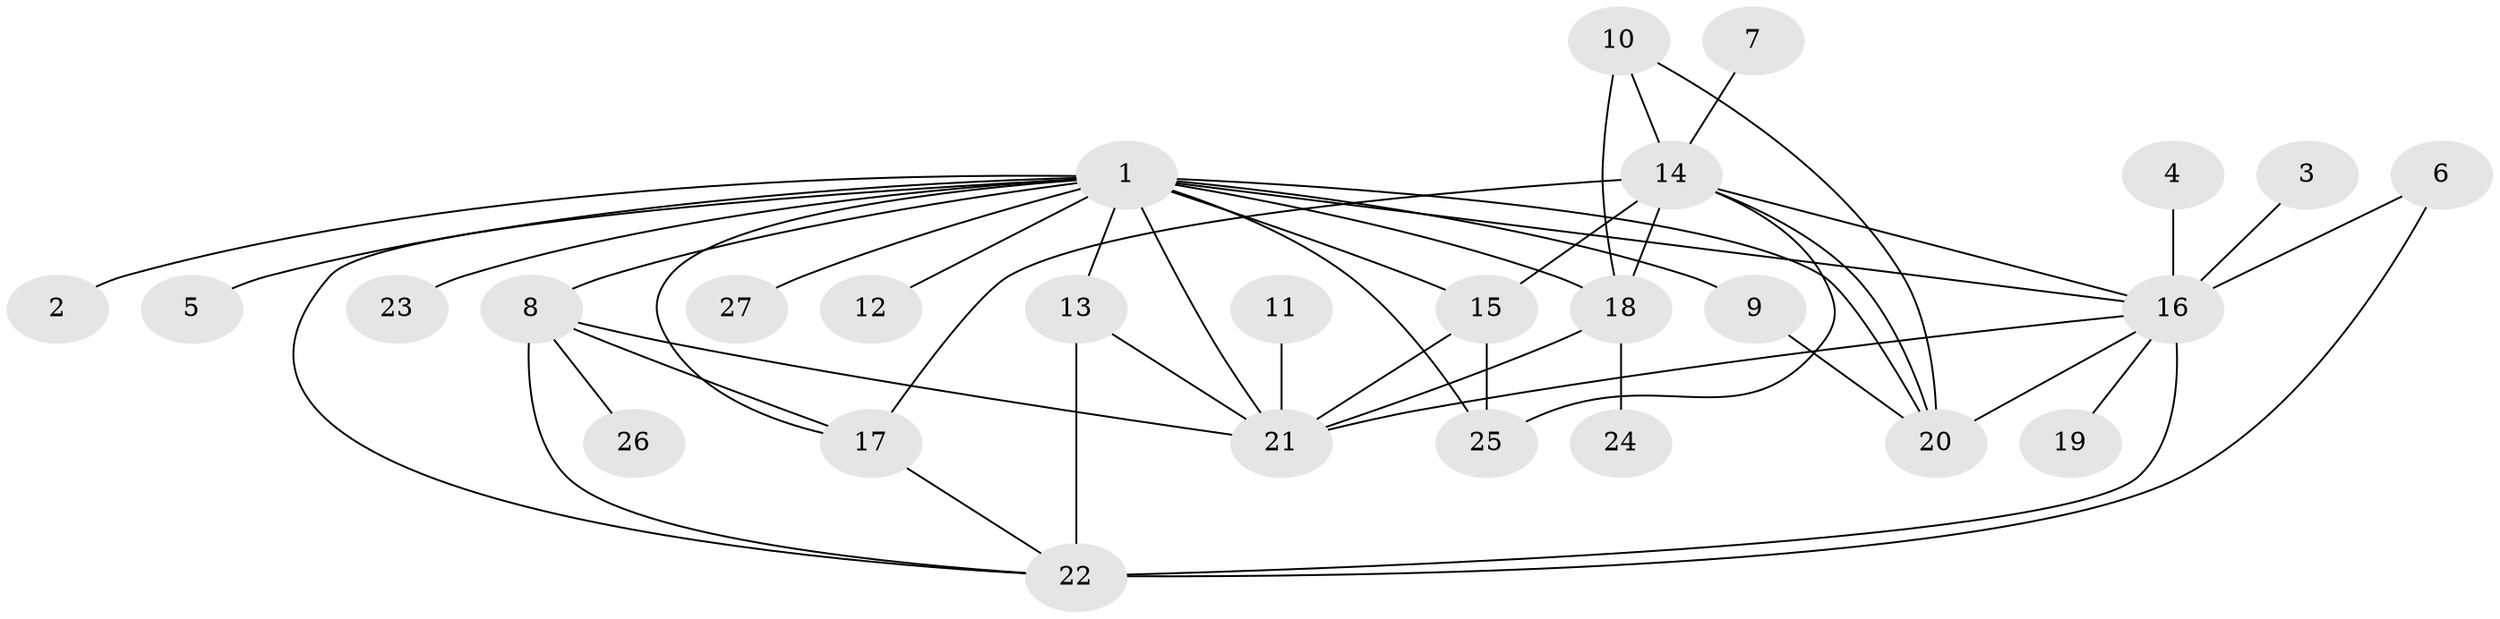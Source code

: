 // original degree distribution, {6: 0.07407407407407407, 16: 0.018518518518518517, 2: 0.18518518518518517, 4: 0.09259259259259259, 12: 0.018518518518518517, 8: 0.018518518518518517, 5: 0.07407407407407407, 1: 0.4074074074074074, 3: 0.09259259259259259, 7: 0.018518518518518517}
// Generated by graph-tools (version 1.1) at 2025/26/03/09/25 03:26:07]
// undirected, 27 vertices, 47 edges
graph export_dot {
graph [start="1"]
  node [color=gray90,style=filled];
  1;
  2;
  3;
  4;
  5;
  6;
  7;
  8;
  9;
  10;
  11;
  12;
  13;
  14;
  15;
  16;
  17;
  18;
  19;
  20;
  21;
  22;
  23;
  24;
  25;
  26;
  27;
  1 -- 2 [weight=1.0];
  1 -- 5 [weight=1.0];
  1 -- 8 [weight=1.0];
  1 -- 9 [weight=1.0];
  1 -- 12 [weight=1.0];
  1 -- 13 [weight=1.0];
  1 -- 15 [weight=1.0];
  1 -- 16 [weight=1.0];
  1 -- 17 [weight=1.0];
  1 -- 18 [weight=3.0];
  1 -- 20 [weight=1.0];
  1 -- 21 [weight=1.0];
  1 -- 22 [weight=1.0];
  1 -- 23 [weight=1.0];
  1 -- 25 [weight=1.0];
  1 -- 27 [weight=1.0];
  3 -- 16 [weight=1.0];
  4 -- 16 [weight=1.0];
  6 -- 16 [weight=1.0];
  6 -- 22 [weight=1.0];
  7 -- 14 [weight=1.0];
  8 -- 17 [weight=1.0];
  8 -- 21 [weight=1.0];
  8 -- 22 [weight=1.0];
  8 -- 26 [weight=1.0];
  9 -- 20 [weight=1.0];
  10 -- 14 [weight=1.0];
  10 -- 18 [weight=1.0];
  10 -- 20 [weight=1.0];
  11 -- 21 [weight=1.0];
  13 -- 21 [weight=1.0];
  13 -- 22 [weight=1.0];
  14 -- 15 [weight=2.0];
  14 -- 16 [weight=1.0];
  14 -- 17 [weight=1.0];
  14 -- 18 [weight=2.0];
  14 -- 20 [weight=1.0];
  14 -- 25 [weight=1.0];
  15 -- 21 [weight=1.0];
  15 -- 25 [weight=1.0];
  16 -- 19 [weight=1.0];
  16 -- 20 [weight=1.0];
  16 -- 21 [weight=1.0];
  16 -- 22 [weight=2.0];
  17 -- 22 [weight=1.0];
  18 -- 21 [weight=1.0];
  18 -- 24 [weight=1.0];
}
